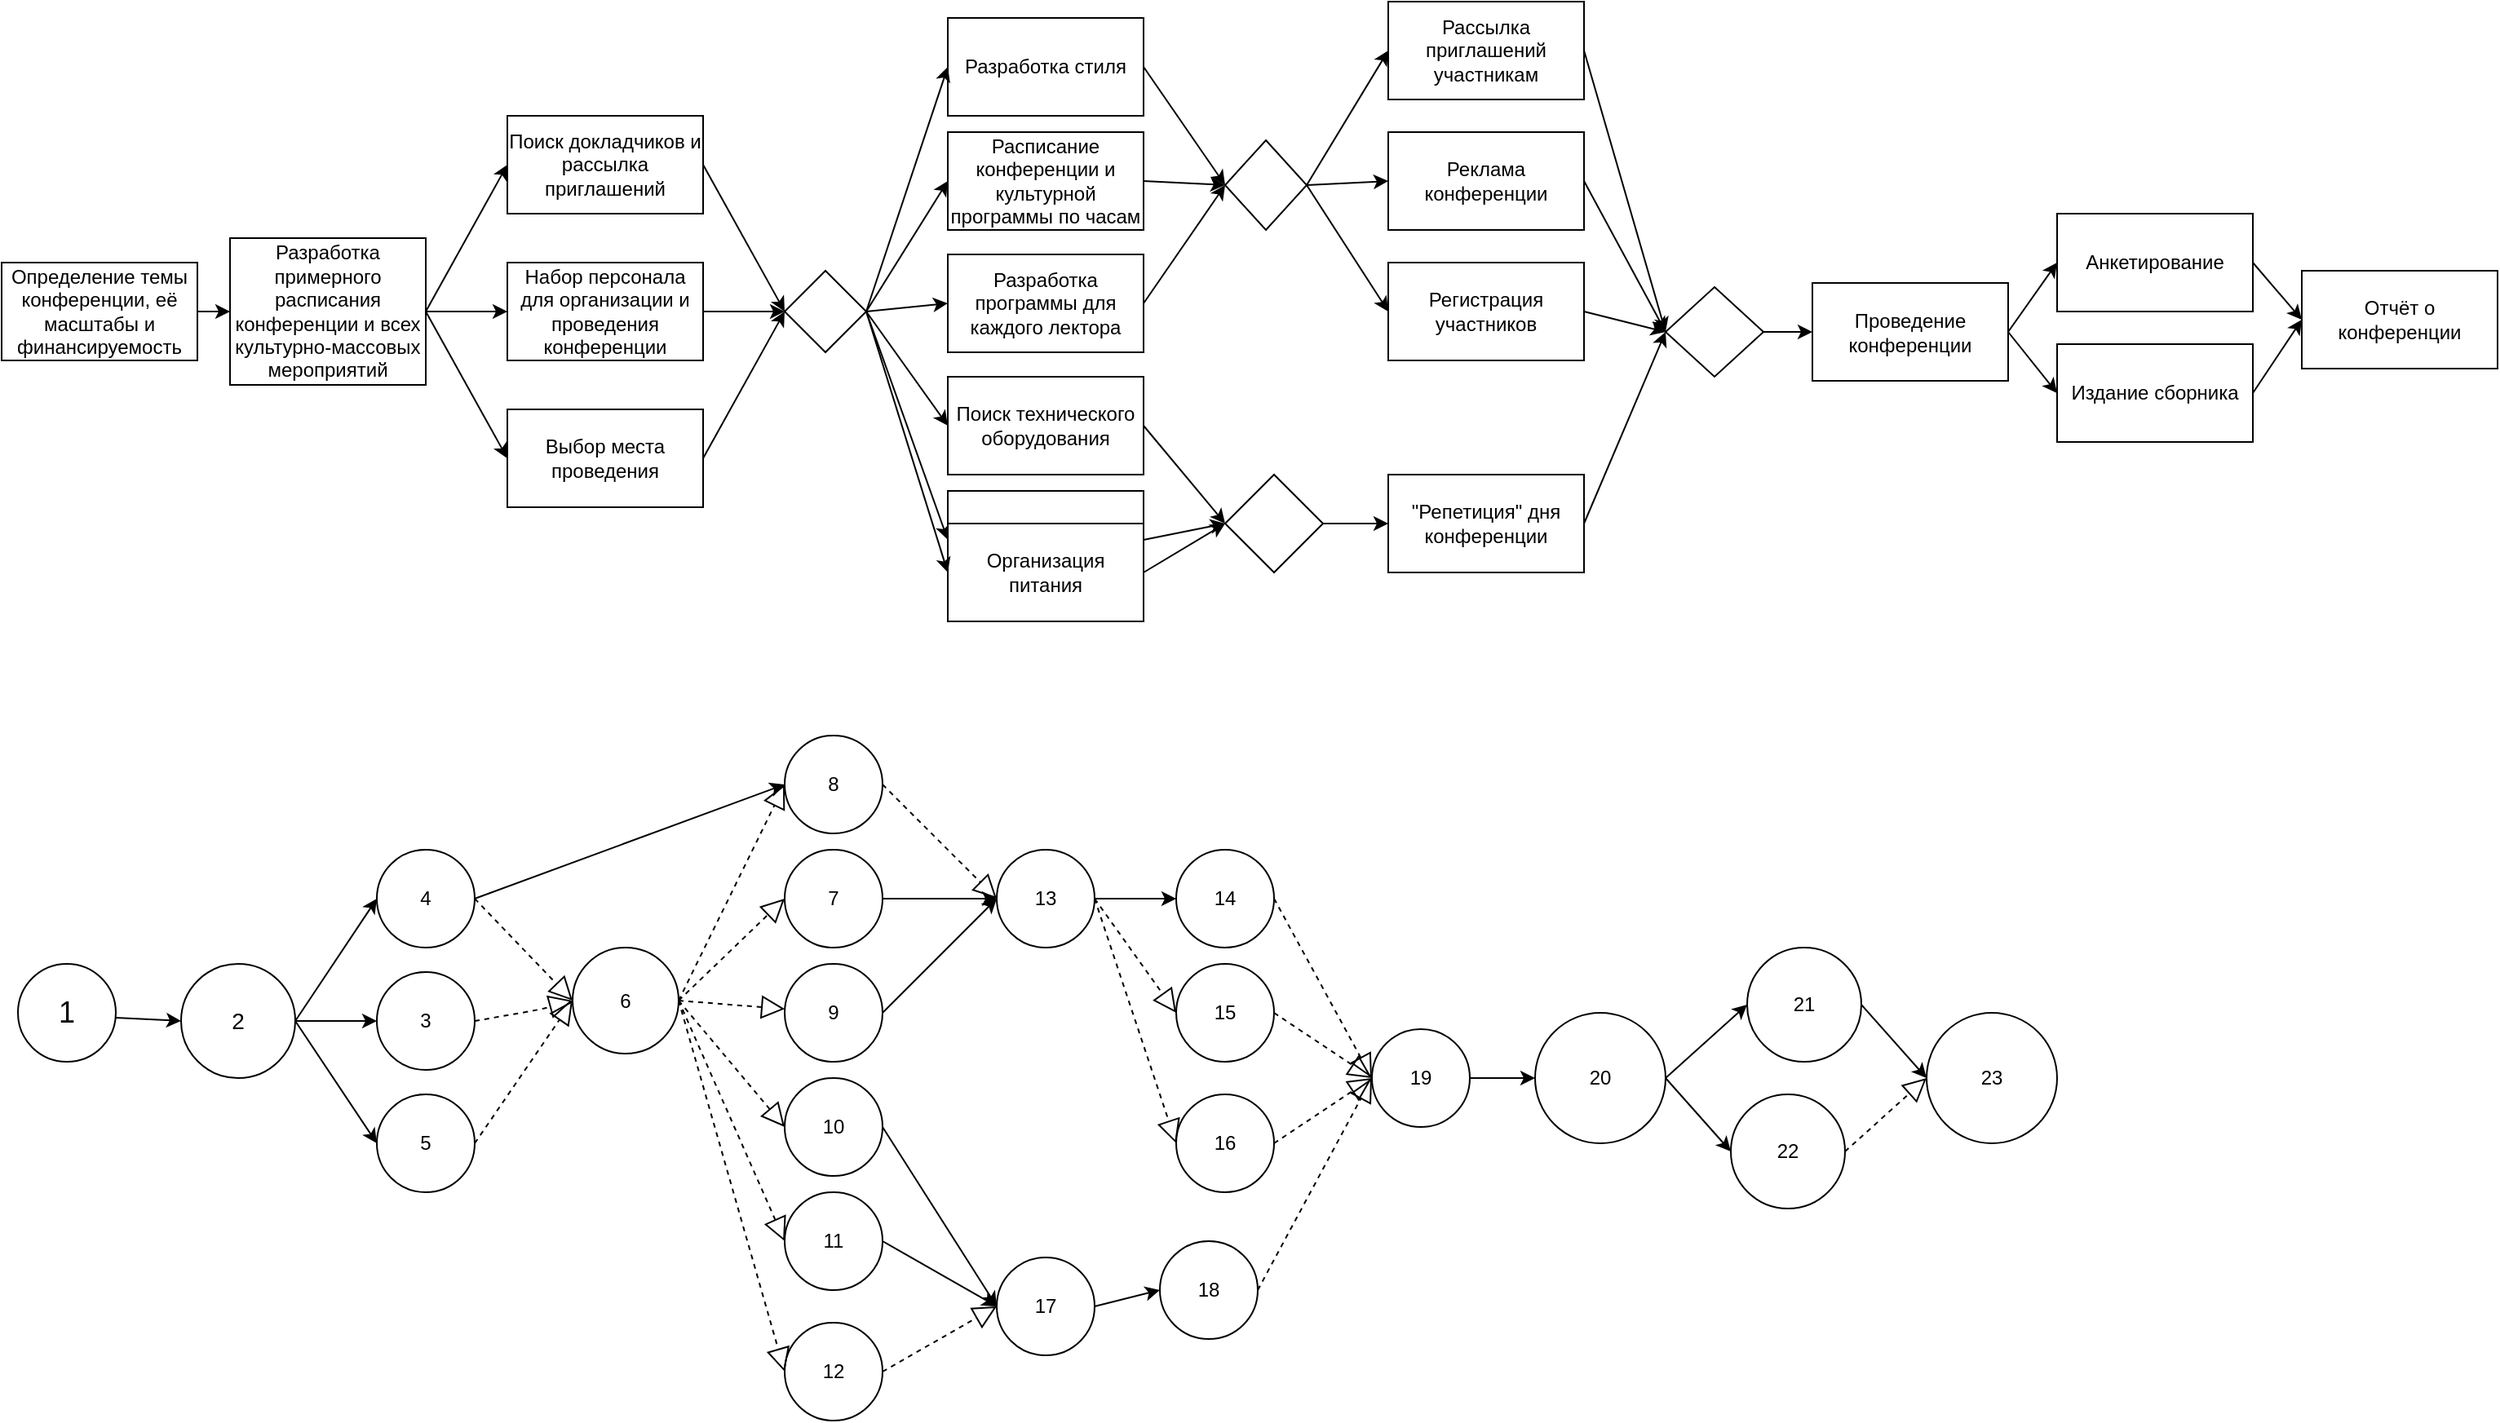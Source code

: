 <mxfile version="14.3.1" type="github">
  <diagram id="qcGny_V1-GlQXKKqEsdQ" name="Page-1">
    <mxGraphModel dx="983" dy="620" grid="1" gridSize="10" guides="1" tooltips="1" connect="1" arrows="1" fold="1" page="1" pageScale="1" pageWidth="1654" pageHeight="2336" math="0" shadow="0">
      <root>
        <mxCell id="0" />
        <mxCell id="1" parent="0" />
        <mxCell id="roDHcakqka8BdeUtI7As-10" value="Определение темы конференции, её масштабы и финансируемость" style="rounded=0;whiteSpace=wrap;html=1;" vertex="1" parent="1">
          <mxGeometry x="10" y="250" width="120" height="60" as="geometry" />
        </mxCell>
        <mxCell id="roDHcakqka8BdeUtI7As-11" value="Разработка примерного расписания конференции и всех культурно-массовых мероприятий" style="rounded=0;whiteSpace=wrap;html=1;" vertex="1" parent="1">
          <mxGeometry x="150" y="235" width="120" height="90" as="geometry" />
        </mxCell>
        <mxCell id="roDHcakqka8BdeUtI7As-12" value="" style="endArrow=classic;html=1;exitX=1;exitY=0.5;exitDx=0;exitDy=0;entryX=0;entryY=0.5;entryDx=0;entryDy=0;" edge="1" parent="1" source="roDHcakqka8BdeUtI7As-10" target="roDHcakqka8BdeUtI7As-11">
          <mxGeometry width="50" height="50" relative="1" as="geometry">
            <mxPoint x="350" y="160" as="sourcePoint" />
            <mxPoint x="400" y="110" as="targetPoint" />
          </mxGeometry>
        </mxCell>
        <mxCell id="roDHcakqka8BdeUtI7As-13" value="Поиск докладчиков и рассылка приглашений" style="rounded=0;whiteSpace=wrap;html=1;" vertex="1" parent="1">
          <mxGeometry x="320" y="160" width="120" height="60" as="geometry" />
        </mxCell>
        <mxCell id="roDHcakqka8BdeUtI7As-14" value="" style="endArrow=classic;html=1;exitX=1;exitY=0.5;exitDx=0;exitDy=0;entryX=0;entryY=0.5;entryDx=0;entryDy=0;" edge="1" parent="1" source="roDHcakqka8BdeUtI7As-11" target="roDHcakqka8BdeUtI7As-13">
          <mxGeometry width="50" height="50" relative="1" as="geometry">
            <mxPoint x="350" y="150" as="sourcePoint" />
            <mxPoint x="400" y="100" as="targetPoint" />
          </mxGeometry>
        </mxCell>
        <mxCell id="roDHcakqka8BdeUtI7As-15" value="Набор персонала для организации и проведения конференции" style="rounded=0;whiteSpace=wrap;html=1;" vertex="1" parent="1">
          <mxGeometry x="320" y="250" width="120" height="60" as="geometry" />
        </mxCell>
        <mxCell id="roDHcakqka8BdeUtI7As-17" value="Разработка стиля" style="rounded=0;whiteSpace=wrap;html=1;" vertex="1" parent="1">
          <mxGeometry x="590" y="100" width="120" height="60" as="geometry" />
        </mxCell>
        <mxCell id="roDHcakqka8BdeUtI7As-18" value="Расписание конференции и культурной программы по часам" style="rounded=0;whiteSpace=wrap;html=1;" vertex="1" parent="1">
          <mxGeometry x="590" y="170" width="120" height="60" as="geometry" />
        </mxCell>
        <mxCell id="roDHcakqka8BdeUtI7As-21" value="Разработка программы для каждого лектора" style="rounded=0;whiteSpace=wrap;html=1;" vertex="1" parent="1">
          <mxGeometry x="590" y="245" width="120" height="60" as="geometry" />
        </mxCell>
        <mxCell id="roDHcakqka8BdeUtI7As-23" value="Реклама конференции" style="rounded=0;whiteSpace=wrap;html=1;" vertex="1" parent="1">
          <mxGeometry x="860" y="170" width="120" height="60" as="geometry" />
        </mxCell>
        <mxCell id="roDHcakqka8BdeUtI7As-26" value="" style="endArrow=classic;html=1;exitX=1;exitY=0.5;exitDx=0;exitDy=0;entryX=0;entryY=0.5;entryDx=0;entryDy=0;" edge="1" parent="1" source="roDHcakqka8BdeUtI7As-18" target="roDHcakqka8BdeUtI7As-30">
          <mxGeometry width="50" height="50" relative="1" as="geometry">
            <mxPoint x="500" y="290" as="sourcePoint" />
            <mxPoint x="670" y="280" as="targetPoint" />
          </mxGeometry>
        </mxCell>
        <mxCell id="roDHcakqka8BdeUtI7As-28" value="Рассылка приглашений участникам" style="rounded=0;whiteSpace=wrap;html=1;" vertex="1" parent="1">
          <mxGeometry x="860" y="90" width="120" height="60" as="geometry" />
        </mxCell>
        <mxCell id="roDHcakqka8BdeUtI7As-29" value="Регистрация участников" style="rounded=0;whiteSpace=wrap;html=1;" vertex="1" parent="1">
          <mxGeometry x="860" y="250" width="120" height="60" as="geometry" />
        </mxCell>
        <mxCell id="roDHcakqka8BdeUtI7As-30" value="" style="rhombus;whiteSpace=wrap;html=1;" vertex="1" parent="1">
          <mxGeometry x="760" y="175" width="50" height="55" as="geometry" />
        </mxCell>
        <mxCell id="roDHcakqka8BdeUtI7As-32" value="" style="endArrow=classic;html=1;exitX=1;exitY=0.5;exitDx=0;exitDy=0;entryX=0;entryY=0.5;entryDx=0;entryDy=0;" edge="1" parent="1" source="roDHcakqka8BdeUtI7As-17" target="roDHcakqka8BdeUtI7As-30">
          <mxGeometry width="50" height="50" relative="1" as="geometry">
            <mxPoint x="770" y="270" as="sourcePoint" />
            <mxPoint x="820" y="220" as="targetPoint" />
          </mxGeometry>
        </mxCell>
        <mxCell id="roDHcakqka8BdeUtI7As-33" value="" style="endArrow=classic;html=1;exitX=1;exitY=0.5;exitDx=0;exitDy=0;entryX=0;entryY=0.5;entryDx=0;entryDy=0;" edge="1" parent="1" source="roDHcakqka8BdeUtI7As-21" target="roDHcakqka8BdeUtI7As-30">
          <mxGeometry width="50" height="50" relative="1" as="geometry">
            <mxPoint x="770" y="270" as="sourcePoint" />
            <mxPoint x="820" y="220" as="targetPoint" />
          </mxGeometry>
        </mxCell>
        <mxCell id="roDHcakqka8BdeUtI7As-34" value="" style="endArrow=classic;html=1;exitX=1;exitY=0.5;exitDx=0;exitDy=0;entryX=0;entryY=0.5;entryDx=0;entryDy=0;" edge="1" parent="1" source="roDHcakqka8BdeUtI7As-30" target="roDHcakqka8BdeUtI7As-28">
          <mxGeometry width="50" height="50" relative="1" as="geometry">
            <mxPoint x="770" y="270" as="sourcePoint" />
            <mxPoint x="820" y="220" as="targetPoint" />
          </mxGeometry>
        </mxCell>
        <mxCell id="roDHcakqka8BdeUtI7As-35" value="" style="endArrow=classic;html=1;exitX=1;exitY=0.5;exitDx=0;exitDy=0;entryX=0;entryY=0.5;entryDx=0;entryDy=0;" edge="1" parent="1" source="roDHcakqka8BdeUtI7As-30" target="roDHcakqka8BdeUtI7As-23">
          <mxGeometry width="50" height="50" relative="1" as="geometry">
            <mxPoint x="770" y="270" as="sourcePoint" />
            <mxPoint x="820" y="220" as="targetPoint" />
          </mxGeometry>
        </mxCell>
        <mxCell id="roDHcakqka8BdeUtI7As-36" value="" style="endArrow=classic;html=1;exitX=1;exitY=0.5;exitDx=0;exitDy=0;entryX=0;entryY=0.5;entryDx=0;entryDy=0;" edge="1" parent="1" source="roDHcakqka8BdeUtI7As-30" target="roDHcakqka8BdeUtI7As-29">
          <mxGeometry width="50" height="50" relative="1" as="geometry">
            <mxPoint x="770" y="270" as="sourcePoint" />
            <mxPoint x="820" y="220" as="targetPoint" />
          </mxGeometry>
        </mxCell>
        <mxCell id="roDHcakqka8BdeUtI7As-37" value="Выбор места проведения" style="rounded=0;whiteSpace=wrap;html=1;" vertex="1" parent="1">
          <mxGeometry x="320" y="340" width="120" height="60" as="geometry" />
        </mxCell>
        <mxCell id="roDHcakqka8BdeUtI7As-38" value="Поиск технического оборудования" style="rounded=0;whiteSpace=wrap;html=1;" vertex="1" parent="1">
          <mxGeometry x="590" y="320" width="120" height="60" as="geometry" />
        </mxCell>
        <mxCell id="roDHcakqka8BdeUtI7As-42" value="" style="endArrow=classic;html=1;exitX=1;exitY=0.5;exitDx=0;exitDy=0;entryX=0;entryY=0.5;entryDx=0;entryDy=0;" edge="1" parent="1" source="roDHcakqka8BdeUtI7As-11" target="roDHcakqka8BdeUtI7As-15">
          <mxGeometry width="50" height="50" relative="1" as="geometry">
            <mxPoint x="320" y="340" as="sourcePoint" />
            <mxPoint x="370" y="290" as="targetPoint" />
          </mxGeometry>
        </mxCell>
        <mxCell id="roDHcakqka8BdeUtI7As-43" value="" style="endArrow=classic;html=1;exitX=1;exitY=0.5;exitDx=0;exitDy=0;entryX=0;entryY=0.5;entryDx=0;entryDy=0;" edge="1" parent="1" source="roDHcakqka8BdeUtI7As-11" target="roDHcakqka8BdeUtI7As-37">
          <mxGeometry width="50" height="50" relative="1" as="geometry">
            <mxPoint x="320" y="340" as="sourcePoint" />
            <mxPoint x="370" y="290" as="targetPoint" />
          </mxGeometry>
        </mxCell>
        <mxCell id="roDHcakqka8BdeUtI7As-44" value="" style="rhombus;whiteSpace=wrap;html=1;" vertex="1" parent="1">
          <mxGeometry x="490" y="255" width="50" height="50" as="geometry" />
        </mxCell>
        <mxCell id="roDHcakqka8BdeUtI7As-45" value="" style="endArrow=classic;html=1;exitX=1;exitY=0.5;exitDx=0;exitDy=0;entryX=0;entryY=0.5;entryDx=0;entryDy=0;" edge="1" parent="1" source="roDHcakqka8BdeUtI7As-13" target="roDHcakqka8BdeUtI7As-44">
          <mxGeometry width="50" height="50" relative="1" as="geometry">
            <mxPoint x="540" y="340" as="sourcePoint" />
            <mxPoint x="590" y="290" as="targetPoint" />
          </mxGeometry>
        </mxCell>
        <mxCell id="roDHcakqka8BdeUtI7As-46" value="" style="endArrow=classic;html=1;exitX=1;exitY=0.5;exitDx=0;exitDy=0;entryX=0;entryY=0.5;entryDx=0;entryDy=0;" edge="1" parent="1" source="roDHcakqka8BdeUtI7As-15" target="roDHcakqka8BdeUtI7As-44">
          <mxGeometry width="50" height="50" relative="1" as="geometry">
            <mxPoint x="540" y="340" as="sourcePoint" />
            <mxPoint x="590" y="290" as="targetPoint" />
          </mxGeometry>
        </mxCell>
        <mxCell id="roDHcakqka8BdeUtI7As-47" value="" style="endArrow=classic;html=1;exitX=1;exitY=0.5;exitDx=0;exitDy=0;entryX=0;entryY=0.5;entryDx=0;entryDy=0;" edge="1" parent="1" source="roDHcakqka8BdeUtI7As-44" target="roDHcakqka8BdeUtI7As-17">
          <mxGeometry width="50" height="50" relative="1" as="geometry">
            <mxPoint x="580" y="240" as="sourcePoint" />
            <mxPoint x="630" y="190" as="targetPoint" />
          </mxGeometry>
        </mxCell>
        <mxCell id="roDHcakqka8BdeUtI7As-50" value="" style="endArrow=classic;html=1;exitX=1;exitY=0.5;exitDx=0;exitDy=0;entryX=0;entryY=0.5;entryDx=0;entryDy=0;" edge="1" parent="1" source="roDHcakqka8BdeUtI7As-44" target="roDHcakqka8BdeUtI7As-18">
          <mxGeometry width="50" height="50" relative="1" as="geometry">
            <mxPoint x="580" y="240" as="sourcePoint" />
            <mxPoint x="630" y="190" as="targetPoint" />
          </mxGeometry>
        </mxCell>
        <mxCell id="roDHcakqka8BdeUtI7As-51" value="" style="endArrow=classic;html=1;exitX=1;exitY=0.5;exitDx=0;exitDy=0;entryX=0;entryY=0.5;entryDx=0;entryDy=0;" edge="1" parent="1" source="roDHcakqka8BdeUtI7As-44" target="roDHcakqka8BdeUtI7As-21">
          <mxGeometry width="50" height="50" relative="1" as="geometry">
            <mxPoint x="580" y="240" as="sourcePoint" />
            <mxPoint x="630" y="190" as="targetPoint" />
          </mxGeometry>
        </mxCell>
        <mxCell id="roDHcakqka8BdeUtI7As-52" value="" style="endArrow=classic;html=1;entryX=0;entryY=0.5;entryDx=0;entryDy=0;" edge="1" parent="1" target="roDHcakqka8BdeUtI7As-44">
          <mxGeometry width="50" height="50" relative="1" as="geometry">
            <mxPoint x="440" y="370" as="sourcePoint" />
            <mxPoint x="630" y="290" as="targetPoint" />
          </mxGeometry>
        </mxCell>
        <mxCell id="roDHcakqka8BdeUtI7As-53" value="" style="endArrow=classic;html=1;exitX=1;exitY=0.5;exitDx=0;exitDy=0;entryX=0;entryY=0.5;entryDx=0;entryDy=0;" edge="1" parent="1" source="roDHcakqka8BdeUtI7As-44" target="roDHcakqka8BdeUtI7As-38">
          <mxGeometry width="50" height="50" relative="1" as="geometry">
            <mxPoint x="580" y="340" as="sourcePoint" />
            <mxPoint x="589" y="360" as="targetPoint" />
          </mxGeometry>
        </mxCell>
        <mxCell id="roDHcakqka8BdeUtI7As-54" value="Обустройство места" style="rounded=0;whiteSpace=wrap;html=1;" vertex="1" parent="1">
          <mxGeometry x="590" y="390" width="120" height="60" as="geometry" />
        </mxCell>
        <mxCell id="roDHcakqka8BdeUtI7As-55" value="" style="endArrow=classic;html=1;exitX=1;exitY=0.5;exitDx=0;exitDy=0;entryX=0;entryY=0.5;entryDx=0;entryDy=0;" edge="1" parent="1" source="roDHcakqka8BdeUtI7As-44" target="roDHcakqka8BdeUtI7As-54">
          <mxGeometry width="50" height="50" relative="1" as="geometry">
            <mxPoint x="580" y="340" as="sourcePoint" />
            <mxPoint x="630" y="290" as="targetPoint" />
          </mxGeometry>
        </mxCell>
        <mxCell id="roDHcakqka8BdeUtI7As-56" value="Организация питания" style="rounded=0;whiteSpace=wrap;html=1;" vertex="1" parent="1">
          <mxGeometry x="590" y="410" width="120" height="60" as="geometry" />
        </mxCell>
        <mxCell id="roDHcakqka8BdeUtI7As-57" value="" style="endArrow=classic;html=1;exitX=1;exitY=0.5;exitDx=0;exitDy=0;entryX=0;entryY=0.5;entryDx=0;entryDy=0;" edge="1" parent="1" source="roDHcakqka8BdeUtI7As-44" target="roDHcakqka8BdeUtI7As-56">
          <mxGeometry width="50" height="50" relative="1" as="geometry">
            <mxPoint x="650" y="360" as="sourcePoint" />
            <mxPoint x="700" y="310" as="targetPoint" />
          </mxGeometry>
        </mxCell>
        <mxCell id="roDHcakqka8BdeUtI7As-58" value="&quot;Репетиция&quot; дня конференции" style="rounded=0;whiteSpace=wrap;html=1;" vertex="1" parent="1">
          <mxGeometry x="860" y="380" width="120" height="60" as="geometry" />
        </mxCell>
        <mxCell id="roDHcakqka8BdeUtI7As-59" value="" style="rhombus;whiteSpace=wrap;html=1;" vertex="1" parent="1">
          <mxGeometry x="760" y="380" width="60" height="60" as="geometry" />
        </mxCell>
        <mxCell id="roDHcakqka8BdeUtI7As-60" value="" style="endArrow=classic;html=1;exitX=1;exitY=0.5;exitDx=0;exitDy=0;entryX=0;entryY=0.5;entryDx=0;entryDy=0;" edge="1" parent="1" source="roDHcakqka8BdeUtI7As-38" target="roDHcakqka8BdeUtI7As-59">
          <mxGeometry width="50" height="50" relative="1" as="geometry">
            <mxPoint x="650" y="360" as="sourcePoint" />
            <mxPoint x="700" y="310" as="targetPoint" />
          </mxGeometry>
        </mxCell>
        <mxCell id="roDHcakqka8BdeUtI7As-61" value="" style="endArrow=classic;html=1;exitX=1;exitY=0.5;exitDx=0;exitDy=0;entryX=0;entryY=0.5;entryDx=0;entryDy=0;" edge="1" parent="1" source="roDHcakqka8BdeUtI7As-54" target="roDHcakqka8BdeUtI7As-59">
          <mxGeometry width="50" height="50" relative="1" as="geometry">
            <mxPoint x="650" y="360" as="sourcePoint" />
            <mxPoint x="760" y="410" as="targetPoint" />
          </mxGeometry>
        </mxCell>
        <mxCell id="roDHcakqka8BdeUtI7As-62" value="" style="endArrow=classic;html=1;exitX=1;exitY=0.5;exitDx=0;exitDy=0;entryX=0;entryY=0.5;entryDx=0;entryDy=0;" edge="1" parent="1" source="roDHcakqka8BdeUtI7As-56" target="roDHcakqka8BdeUtI7As-59">
          <mxGeometry width="50" height="50" relative="1" as="geometry">
            <mxPoint x="650" y="360" as="sourcePoint" />
            <mxPoint x="700" y="310" as="targetPoint" />
          </mxGeometry>
        </mxCell>
        <mxCell id="roDHcakqka8BdeUtI7As-63" value="" style="endArrow=classic;html=1;exitX=1;exitY=0.5;exitDx=0;exitDy=0;entryX=0;entryY=0.5;entryDx=0;entryDy=0;" edge="1" parent="1" source="roDHcakqka8BdeUtI7As-59" target="roDHcakqka8BdeUtI7As-58">
          <mxGeometry width="50" height="50" relative="1" as="geometry">
            <mxPoint x="650" y="360" as="sourcePoint" />
            <mxPoint x="700" y="310" as="targetPoint" />
          </mxGeometry>
        </mxCell>
        <mxCell id="roDHcakqka8BdeUtI7As-64" value="" style="rhombus;whiteSpace=wrap;html=1;" vertex="1" parent="1">
          <mxGeometry x="1030" y="265" width="60" height="55" as="geometry" />
        </mxCell>
        <mxCell id="roDHcakqka8BdeUtI7As-65" value="" style="endArrow=classic;html=1;exitX=1;exitY=0.5;exitDx=0;exitDy=0;entryX=0;entryY=0.5;entryDx=0;entryDy=0;" edge="1" parent="1" source="roDHcakqka8BdeUtI7As-28" target="roDHcakqka8BdeUtI7As-64">
          <mxGeometry width="50" height="50" relative="1" as="geometry">
            <mxPoint x="980" y="350" as="sourcePoint" />
            <mxPoint x="1030" y="300" as="targetPoint" />
          </mxGeometry>
        </mxCell>
        <mxCell id="roDHcakqka8BdeUtI7As-66" value="" style="endArrow=classic;html=1;exitX=1;exitY=0.5;exitDx=0;exitDy=0;entryX=0;entryY=0.5;entryDx=0;entryDy=0;" edge="1" parent="1" source="roDHcakqka8BdeUtI7As-23" target="roDHcakqka8BdeUtI7As-64">
          <mxGeometry width="50" height="50" relative="1" as="geometry">
            <mxPoint x="980" y="350" as="sourcePoint" />
            <mxPoint x="1030" y="300" as="targetPoint" />
          </mxGeometry>
        </mxCell>
        <mxCell id="roDHcakqka8BdeUtI7As-67" value="" style="endArrow=classic;html=1;exitX=1;exitY=0.5;exitDx=0;exitDy=0;entryX=0;entryY=0.5;entryDx=0;entryDy=0;" edge="1" parent="1" source="roDHcakqka8BdeUtI7As-29" target="roDHcakqka8BdeUtI7As-64">
          <mxGeometry width="50" height="50" relative="1" as="geometry">
            <mxPoint x="980" y="350" as="sourcePoint" />
            <mxPoint x="1030" y="300" as="targetPoint" />
          </mxGeometry>
        </mxCell>
        <mxCell id="roDHcakqka8BdeUtI7As-68" value="" style="endArrow=classic;html=1;exitX=1;exitY=0.5;exitDx=0;exitDy=0;entryX=0;entryY=0.5;entryDx=0;entryDy=0;" edge="1" parent="1" source="roDHcakqka8BdeUtI7As-58" target="roDHcakqka8BdeUtI7As-64">
          <mxGeometry width="50" height="50" relative="1" as="geometry">
            <mxPoint x="980" y="350" as="sourcePoint" />
            <mxPoint x="1030" y="300" as="targetPoint" />
          </mxGeometry>
        </mxCell>
        <mxCell id="roDHcakqka8BdeUtI7As-69" value="Проведение конференции" style="rounded=0;whiteSpace=wrap;html=1;" vertex="1" parent="1">
          <mxGeometry x="1120" y="262.5" width="120" height="60" as="geometry" />
        </mxCell>
        <mxCell id="roDHcakqka8BdeUtI7As-70" value="" style="endArrow=classic;html=1;exitX=1;exitY=0.5;exitDx=0;exitDy=0;entryX=0;entryY=0.5;entryDx=0;entryDy=0;" edge="1" parent="1" source="roDHcakqka8BdeUtI7As-64" target="roDHcakqka8BdeUtI7As-69">
          <mxGeometry width="50" height="50" relative="1" as="geometry">
            <mxPoint x="1050" y="350" as="sourcePoint" />
            <mxPoint x="1100" y="300" as="targetPoint" />
          </mxGeometry>
        </mxCell>
        <mxCell id="roDHcakqka8BdeUtI7As-71" value="Анкетирование" style="rounded=0;whiteSpace=wrap;html=1;" vertex="1" parent="1">
          <mxGeometry x="1270" y="220" width="120" height="60" as="geometry" />
        </mxCell>
        <mxCell id="roDHcakqka8BdeUtI7As-72" value="Издание сборника" style="rounded=0;whiteSpace=wrap;html=1;" vertex="1" parent="1">
          <mxGeometry x="1270" y="300" width="120" height="60" as="geometry" />
        </mxCell>
        <mxCell id="roDHcakqka8BdeUtI7As-73" value="Отчёт о конференции" style="rounded=0;whiteSpace=wrap;html=1;" vertex="1" parent="1">
          <mxGeometry x="1420" y="255" width="120" height="60" as="geometry" />
        </mxCell>
        <mxCell id="roDHcakqka8BdeUtI7As-74" value="" style="endArrow=classic;html=1;exitX=1;exitY=0.5;exitDx=0;exitDy=0;entryX=0;entryY=0.5;entryDx=0;entryDy=0;" edge="1" parent="1" source="roDHcakqka8BdeUtI7As-69" target="roDHcakqka8BdeUtI7As-71">
          <mxGeometry width="50" height="50" relative="1" as="geometry">
            <mxPoint x="1140" y="250" as="sourcePoint" />
            <mxPoint x="1190" y="200" as="targetPoint" />
          </mxGeometry>
        </mxCell>
        <mxCell id="roDHcakqka8BdeUtI7As-75" value="" style="endArrow=classic;html=1;exitX=1;exitY=0.5;exitDx=0;exitDy=0;entryX=0;entryY=0.5;entryDx=0;entryDy=0;" edge="1" parent="1" source="roDHcakqka8BdeUtI7As-69" target="roDHcakqka8BdeUtI7As-72">
          <mxGeometry width="50" height="50" relative="1" as="geometry">
            <mxPoint x="1140" y="250" as="sourcePoint" />
            <mxPoint x="1190" y="200" as="targetPoint" />
          </mxGeometry>
        </mxCell>
        <mxCell id="roDHcakqka8BdeUtI7As-76" value="" style="endArrow=classic;html=1;exitX=1;exitY=0.5;exitDx=0;exitDy=0;entryX=0;entryY=0.5;entryDx=0;entryDy=0;" edge="1" parent="1" source="roDHcakqka8BdeUtI7As-71" target="roDHcakqka8BdeUtI7As-73">
          <mxGeometry width="50" height="50" relative="1" as="geometry">
            <mxPoint x="1140" y="250" as="sourcePoint" />
            <mxPoint x="1190" y="200" as="targetPoint" />
          </mxGeometry>
        </mxCell>
        <mxCell id="roDHcakqka8BdeUtI7As-77" value="" style="endArrow=classic;html=1;exitX=1;exitY=0.5;exitDx=0;exitDy=0;entryX=0;entryY=0.5;entryDx=0;entryDy=0;" edge="1" parent="1" source="roDHcakqka8BdeUtI7As-72" target="roDHcakqka8BdeUtI7As-73">
          <mxGeometry width="50" height="50" relative="1" as="geometry">
            <mxPoint x="1140" y="250" as="sourcePoint" />
            <mxPoint x="1190" y="200" as="targetPoint" />
          </mxGeometry>
        </mxCell>
        <mxCell id="roDHcakqka8BdeUtI7As-78" value="&lt;font style=&quot;font-size: 18px&quot;&gt;1&lt;/font&gt;" style="ellipse;whiteSpace=wrap;html=1;aspect=fixed;" vertex="1" parent="1">
          <mxGeometry x="20" y="680" width="60" height="60" as="geometry" />
        </mxCell>
        <mxCell id="roDHcakqka8BdeUtI7As-79" value="&lt;font style=&quot;font-size: 14px&quot;&gt;2&lt;/font&gt;" style="ellipse;whiteSpace=wrap;html=1;aspect=fixed;" vertex="1" parent="1">
          <mxGeometry x="120" y="680" width="70" height="70" as="geometry" />
        </mxCell>
        <mxCell id="roDHcakqka8BdeUtI7As-80" value="" style="endArrow=classic;html=1;exitX=1;exitY=0.5;exitDx=0;exitDy=0;entryX=0;entryY=0.5;entryDx=0;entryDy=0;" edge="1" parent="1" target="roDHcakqka8BdeUtI7As-79">
          <mxGeometry width="50" height="50" relative="1" as="geometry">
            <mxPoint x="80" y="713" as="sourcePoint" />
            <mxPoint x="110" y="718" as="targetPoint" />
          </mxGeometry>
        </mxCell>
        <mxCell id="roDHcakqka8BdeUtI7As-85" value="3" style="ellipse;whiteSpace=wrap;html=1;aspect=fixed;" vertex="1" parent="1">
          <mxGeometry x="240" y="685" width="60" height="60" as="geometry" />
        </mxCell>
        <mxCell id="roDHcakqka8BdeUtI7As-87" value="4" style="ellipse;whiteSpace=wrap;html=1;aspect=fixed;" vertex="1" parent="1">
          <mxGeometry x="240" y="610" width="60" height="60" as="geometry" />
        </mxCell>
        <mxCell id="roDHcakqka8BdeUtI7As-88" value="5" style="ellipse;whiteSpace=wrap;html=1;aspect=fixed;" vertex="1" parent="1">
          <mxGeometry x="240" y="760" width="60" height="60" as="geometry" />
        </mxCell>
        <mxCell id="roDHcakqka8BdeUtI7As-92" value="6" style="ellipse;whiteSpace=wrap;html=1;aspect=fixed;" vertex="1" parent="1">
          <mxGeometry x="360" y="670" width="65" height="65" as="geometry" />
        </mxCell>
        <mxCell id="roDHcakqka8BdeUtI7As-93" value="" style="endArrow=block;dashed=1;endFill=0;endSize=12;html=1;exitX=1;exitY=0.5;exitDx=0;exitDy=0;entryX=0;entryY=0.5;entryDx=0;entryDy=0;" edge="1" parent="1" source="roDHcakqka8BdeUtI7As-87" target="roDHcakqka8BdeUtI7As-92">
          <mxGeometry width="160" relative="1" as="geometry">
            <mxPoint x="350" y="550" as="sourcePoint" />
            <mxPoint x="510" y="550" as="targetPoint" />
          </mxGeometry>
        </mxCell>
        <mxCell id="roDHcakqka8BdeUtI7As-94" value="" style="endArrow=block;dashed=1;endFill=0;endSize=12;html=1;exitX=1;exitY=0.5;exitDx=0;exitDy=0;entryX=0;entryY=0.5;entryDx=0;entryDy=0;" edge="1" parent="1" source="roDHcakqka8BdeUtI7As-85" target="roDHcakqka8BdeUtI7As-92">
          <mxGeometry width="160" relative="1" as="geometry">
            <mxPoint x="350" y="550" as="sourcePoint" />
            <mxPoint x="510" y="550" as="targetPoint" />
            <Array as="points">
              <mxPoint x="340" y="708" />
            </Array>
          </mxGeometry>
        </mxCell>
        <mxCell id="roDHcakqka8BdeUtI7As-95" value="" style="endArrow=block;dashed=1;endFill=0;endSize=12;html=1;exitX=1;exitY=0.5;exitDx=0;exitDy=0;entryX=0;entryY=0.5;entryDx=0;entryDy=0;" edge="1" parent="1" source="roDHcakqka8BdeUtI7As-88" target="roDHcakqka8BdeUtI7As-92">
          <mxGeometry width="160" relative="1" as="geometry">
            <mxPoint x="350" y="550" as="sourcePoint" />
            <mxPoint x="510" y="550" as="targetPoint" />
          </mxGeometry>
        </mxCell>
        <mxCell id="roDHcakqka8BdeUtI7As-96" value="7" style="ellipse;whiteSpace=wrap;html=1;aspect=fixed;" vertex="1" parent="1">
          <mxGeometry x="490" y="610" width="60" height="60" as="geometry" />
        </mxCell>
        <mxCell id="roDHcakqka8BdeUtI7As-97" value="8" style="ellipse;whiteSpace=wrap;html=1;aspect=fixed;" vertex="1" parent="1">
          <mxGeometry x="490" y="540" width="60" height="60" as="geometry" />
        </mxCell>
        <mxCell id="roDHcakqka8BdeUtI7As-98" value="" style="endArrow=classic;html=1;exitX=1;exitY=0.5;exitDx=0;exitDy=0;entryX=0;entryY=0.5;entryDx=0;entryDy=0;" edge="1" parent="1" source="roDHcakqka8BdeUtI7As-87" target="roDHcakqka8BdeUtI7As-97">
          <mxGeometry width="50" height="50" relative="1" as="geometry">
            <mxPoint x="400" y="690" as="sourcePoint" />
            <mxPoint x="450" y="640" as="targetPoint" />
          </mxGeometry>
        </mxCell>
        <mxCell id="roDHcakqka8BdeUtI7As-99" value="" style="endArrow=block;dashed=1;endFill=0;endSize=12;html=1;exitX=1;exitY=0.5;exitDx=0;exitDy=0;entryX=0;entryY=0.5;entryDx=0;entryDy=0;" edge="1" parent="1" source="roDHcakqka8BdeUtI7As-92" target="roDHcakqka8BdeUtI7As-97">
          <mxGeometry width="160" relative="1" as="geometry">
            <mxPoint x="350" y="670" as="sourcePoint" />
            <mxPoint x="510" y="670" as="targetPoint" />
          </mxGeometry>
        </mxCell>
        <mxCell id="roDHcakqka8BdeUtI7As-100" value="" style="endArrow=block;dashed=1;endFill=0;endSize=12;html=1;exitX=1;exitY=0.5;exitDx=0;exitDy=0;entryX=0;entryY=0.5;entryDx=0;entryDy=0;" edge="1" parent="1" source="roDHcakqka8BdeUtI7As-92" target="roDHcakqka8BdeUtI7As-96">
          <mxGeometry width="160" relative="1" as="geometry">
            <mxPoint x="350" y="670" as="sourcePoint" />
            <mxPoint x="510" y="670" as="targetPoint" />
          </mxGeometry>
        </mxCell>
        <mxCell id="roDHcakqka8BdeUtI7As-101" value="" style="endArrow=block;dashed=1;endFill=0;endSize=12;html=1;exitX=1;exitY=0.5;exitDx=0;exitDy=0;" edge="1" parent="1" source="roDHcakqka8BdeUtI7As-92" target="roDHcakqka8BdeUtI7As-102">
          <mxGeometry width="160" relative="1" as="geometry">
            <mxPoint x="350" y="670" as="sourcePoint" />
            <mxPoint x="500" y="770" as="targetPoint" />
          </mxGeometry>
        </mxCell>
        <mxCell id="roDHcakqka8BdeUtI7As-102" value="9" style="ellipse;whiteSpace=wrap;html=1;aspect=fixed;" vertex="1" parent="1">
          <mxGeometry x="490" y="680" width="60" height="60" as="geometry" />
        </mxCell>
        <mxCell id="roDHcakqka8BdeUtI7As-103" value="10" style="ellipse;whiteSpace=wrap;html=1;aspect=fixed;" vertex="1" parent="1">
          <mxGeometry x="490" y="750" width="60" height="60" as="geometry" />
        </mxCell>
        <mxCell id="roDHcakqka8BdeUtI7As-104" value="" style="endArrow=block;dashed=1;endFill=0;endSize=12;html=1;exitX=1;exitY=0.5;exitDx=0;exitDy=0;entryX=0;entryY=0.5;entryDx=0;entryDy=0;" edge="1" parent="1" source="roDHcakqka8BdeUtI7As-92" target="roDHcakqka8BdeUtI7As-103">
          <mxGeometry width="160" relative="1" as="geometry">
            <mxPoint x="350" y="670" as="sourcePoint" />
            <mxPoint x="510" y="670" as="targetPoint" />
          </mxGeometry>
        </mxCell>
        <mxCell id="roDHcakqka8BdeUtI7As-105" value="11" style="ellipse;whiteSpace=wrap;html=1;aspect=fixed;" vertex="1" parent="1">
          <mxGeometry x="490" y="820" width="60" height="60" as="geometry" />
        </mxCell>
        <mxCell id="roDHcakqka8BdeUtI7As-107" value="" style="endArrow=block;dashed=1;endFill=0;endSize=12;html=1;exitX=1;exitY=0.5;exitDx=0;exitDy=0;entryX=0;entryY=0.5;entryDx=0;entryDy=0;" edge="1" parent="1" source="roDHcakqka8BdeUtI7As-92" target="roDHcakqka8BdeUtI7As-105">
          <mxGeometry width="160" relative="1" as="geometry">
            <mxPoint x="350" y="790" as="sourcePoint" />
            <mxPoint x="510" y="790" as="targetPoint" />
          </mxGeometry>
        </mxCell>
        <mxCell id="roDHcakqka8BdeUtI7As-109" value="12" style="ellipse;whiteSpace=wrap;html=1;aspect=fixed;" vertex="1" parent="1">
          <mxGeometry x="490" y="900" width="60" height="60" as="geometry" />
        </mxCell>
        <mxCell id="roDHcakqka8BdeUtI7As-110" value="" style="endArrow=block;dashed=1;endFill=0;endSize=12;html=1;exitX=1;exitY=0.5;exitDx=0;exitDy=0;entryX=0;entryY=0.5;entryDx=0;entryDy=0;" edge="1" parent="1" source="roDHcakqka8BdeUtI7As-92" target="roDHcakqka8BdeUtI7As-109">
          <mxGeometry width="160" relative="1" as="geometry">
            <mxPoint x="350" y="790" as="sourcePoint" />
            <mxPoint x="510" y="790" as="targetPoint" />
          </mxGeometry>
        </mxCell>
        <mxCell id="roDHcakqka8BdeUtI7As-111" value="13" style="ellipse;whiteSpace=wrap;html=1;aspect=fixed;" vertex="1" parent="1">
          <mxGeometry x="620" y="610" width="60" height="60" as="geometry" />
        </mxCell>
        <mxCell id="roDHcakqka8BdeUtI7As-113" value="" style="endArrow=classic;html=1;exitX=1;exitY=0.5;exitDx=0;exitDy=0;entryX=0;entryY=0.5;entryDx=0;entryDy=0;" edge="1" parent="1" source="roDHcakqka8BdeUtI7As-96" target="roDHcakqka8BdeUtI7As-111">
          <mxGeometry width="50" height="50" relative="1" as="geometry">
            <mxPoint x="620" y="690" as="sourcePoint" />
            <mxPoint x="670" y="640" as="targetPoint" />
          </mxGeometry>
        </mxCell>
        <mxCell id="roDHcakqka8BdeUtI7As-115" value="" style="endArrow=block;dashed=1;endFill=0;endSize=12;html=1;exitX=1;exitY=0.5;exitDx=0;exitDy=0;entryX=0;entryY=0.5;entryDx=0;entryDy=0;" edge="1" parent="1" source="roDHcakqka8BdeUtI7As-97" target="roDHcakqka8BdeUtI7As-111">
          <mxGeometry width="160" relative="1" as="geometry">
            <mxPoint x="570" y="670" as="sourcePoint" />
            <mxPoint x="730" y="670" as="targetPoint" />
          </mxGeometry>
        </mxCell>
        <mxCell id="roDHcakqka8BdeUtI7As-117" value="14" style="ellipse;whiteSpace=wrap;html=1;aspect=fixed;" vertex="1" parent="1">
          <mxGeometry x="730" y="610" width="60" height="60" as="geometry" />
        </mxCell>
        <mxCell id="roDHcakqka8BdeUtI7As-118" value="" style="endArrow=classic;html=1;exitX=1;exitY=0.5;exitDx=0;exitDy=0;entryX=0;entryY=0.5;entryDx=0;entryDy=0;" edge="1" parent="1" source="roDHcakqka8BdeUtI7As-111" target="roDHcakqka8BdeUtI7As-117">
          <mxGeometry width="50" height="50" relative="1" as="geometry">
            <mxPoint x="620" y="580" as="sourcePoint" />
            <mxPoint x="670" y="530" as="targetPoint" />
          </mxGeometry>
        </mxCell>
        <mxCell id="roDHcakqka8BdeUtI7As-119" value="15" style="ellipse;whiteSpace=wrap;html=1;aspect=fixed;" vertex="1" parent="1">
          <mxGeometry x="730" y="680" width="60" height="60" as="geometry" />
        </mxCell>
        <mxCell id="roDHcakqka8BdeUtI7As-120" value="" style="endArrow=classic;html=1;exitX=1;exitY=0.5;exitDx=0;exitDy=0;entryX=0;entryY=0.5;entryDx=0;entryDy=0;" edge="1" parent="1" source="roDHcakqka8BdeUtI7As-79" target="roDHcakqka8BdeUtI7As-87">
          <mxGeometry width="50" height="50" relative="1" as="geometry">
            <mxPoint x="380" y="690" as="sourcePoint" />
            <mxPoint x="430" y="640" as="targetPoint" />
          </mxGeometry>
        </mxCell>
        <mxCell id="roDHcakqka8BdeUtI7As-121" value="" style="endArrow=classic;html=1;exitX=1;exitY=0.5;exitDx=0;exitDy=0;entryX=0;entryY=0.5;entryDx=0;entryDy=0;" edge="1" parent="1" source="roDHcakqka8BdeUtI7As-79" target="roDHcakqka8BdeUtI7As-85">
          <mxGeometry width="50" height="50" relative="1" as="geometry">
            <mxPoint x="380" y="690" as="sourcePoint" />
            <mxPoint x="430" y="640" as="targetPoint" />
          </mxGeometry>
        </mxCell>
        <mxCell id="roDHcakqka8BdeUtI7As-122" value="" style="endArrow=classic;html=1;exitX=1;exitY=0.5;exitDx=0;exitDy=0;entryX=0;entryY=0.5;entryDx=0;entryDy=0;" edge="1" parent="1" source="roDHcakqka8BdeUtI7As-79" target="roDHcakqka8BdeUtI7As-88">
          <mxGeometry width="50" height="50" relative="1" as="geometry">
            <mxPoint x="380" y="690" as="sourcePoint" />
            <mxPoint x="430" y="640" as="targetPoint" />
          </mxGeometry>
        </mxCell>
        <mxCell id="roDHcakqka8BdeUtI7As-124" value="" style="endArrow=classic;html=1;exitX=1;exitY=0.5;exitDx=0;exitDy=0;entryX=0;entryY=0.5;entryDx=0;entryDy=0;" edge="1" parent="1" source="roDHcakqka8BdeUtI7As-102" target="roDHcakqka8BdeUtI7As-111">
          <mxGeometry width="50" height="50" relative="1" as="geometry">
            <mxPoint x="380" y="810" as="sourcePoint" />
            <mxPoint x="430" y="760" as="targetPoint" />
          </mxGeometry>
        </mxCell>
        <mxCell id="roDHcakqka8BdeUtI7As-125" value="" style="endArrow=block;dashed=1;endFill=0;endSize=12;html=1;exitX=1;exitY=0.5;exitDx=0;exitDy=0;entryX=0;entryY=0.5;entryDx=0;entryDy=0;" edge="1" parent="1" source="roDHcakqka8BdeUtI7As-111" target="roDHcakqka8BdeUtI7As-119">
          <mxGeometry width="160" relative="1" as="geometry">
            <mxPoint x="320" y="790" as="sourcePoint" />
            <mxPoint x="480" y="790" as="targetPoint" />
          </mxGeometry>
        </mxCell>
        <mxCell id="roDHcakqka8BdeUtI7As-126" value="16" style="ellipse;whiteSpace=wrap;html=1;aspect=fixed;" vertex="1" parent="1">
          <mxGeometry x="730" y="760" width="60" height="60" as="geometry" />
        </mxCell>
        <mxCell id="roDHcakqka8BdeUtI7As-127" value="" style="endArrow=block;dashed=1;endFill=0;endSize=12;html=1;exitX=1;exitY=0.5;exitDx=0;exitDy=0;entryX=0;entryY=0.5;entryDx=0;entryDy=0;" edge="1" parent="1" source="roDHcakqka8BdeUtI7As-111" target="roDHcakqka8BdeUtI7As-126">
          <mxGeometry width="160" relative="1" as="geometry">
            <mxPoint x="320" y="790" as="sourcePoint" />
            <mxPoint x="480" y="790" as="targetPoint" />
          </mxGeometry>
        </mxCell>
        <mxCell id="roDHcakqka8BdeUtI7As-128" value="17" style="ellipse;whiteSpace=wrap;html=1;aspect=fixed;" vertex="1" parent="1">
          <mxGeometry x="620" y="860" width="60" height="60" as="geometry" />
        </mxCell>
        <mxCell id="roDHcakqka8BdeUtI7As-130" value="" style="endArrow=classic;html=1;exitX=1;exitY=0.5;exitDx=0;exitDy=0;entryX=0;entryY=0.5;entryDx=0;entryDy=0;" edge="1" parent="1" source="roDHcakqka8BdeUtI7As-103" target="roDHcakqka8BdeUtI7As-128">
          <mxGeometry width="50" height="50" relative="1" as="geometry">
            <mxPoint x="570" y="930" as="sourcePoint" />
            <mxPoint x="620" y="880" as="targetPoint" />
          </mxGeometry>
        </mxCell>
        <mxCell id="roDHcakqka8BdeUtI7As-133" value="" style="endArrow=block;dashed=1;endFill=0;endSize=12;html=1;exitX=1;exitY=0.5;exitDx=0;exitDy=0;entryX=0;entryY=0.5;entryDx=0;entryDy=0;" edge="1" parent="1" source="roDHcakqka8BdeUtI7As-109" target="roDHcakqka8BdeUtI7As-128">
          <mxGeometry width="160" relative="1" as="geometry">
            <mxPoint x="520" y="900" as="sourcePoint" />
            <mxPoint x="680" y="900" as="targetPoint" />
          </mxGeometry>
        </mxCell>
        <mxCell id="roDHcakqka8BdeUtI7As-134" value="" style="endArrow=classic;html=1;exitX=1;exitY=0.5;exitDx=0;exitDy=0;entryX=0;entryY=0.5;entryDx=0;entryDy=0;" edge="1" parent="1" source="roDHcakqka8BdeUtI7As-105" target="roDHcakqka8BdeUtI7As-128">
          <mxGeometry width="50" height="50" relative="1" as="geometry">
            <mxPoint x="570" y="930" as="sourcePoint" />
            <mxPoint x="620" y="880" as="targetPoint" />
          </mxGeometry>
        </mxCell>
        <mxCell id="roDHcakqka8BdeUtI7As-135" value="18" style="ellipse;whiteSpace=wrap;html=1;aspect=fixed;" vertex="1" parent="1">
          <mxGeometry x="720" y="850" width="60" height="60" as="geometry" />
        </mxCell>
        <mxCell id="roDHcakqka8BdeUtI7As-136" value="" style="endArrow=classic;html=1;exitX=1;exitY=0.5;exitDx=0;exitDy=0;entryX=0;entryY=0.5;entryDx=0;entryDy=0;" edge="1" parent="1" source="roDHcakqka8BdeUtI7As-128" target="roDHcakqka8BdeUtI7As-135">
          <mxGeometry width="50" height="50" relative="1" as="geometry">
            <mxPoint x="710" y="930" as="sourcePoint" />
            <mxPoint x="760" y="880" as="targetPoint" />
          </mxGeometry>
        </mxCell>
        <mxCell id="roDHcakqka8BdeUtI7As-137" value="19" style="ellipse;whiteSpace=wrap;html=1;aspect=fixed;" vertex="1" parent="1">
          <mxGeometry x="850" y="720" width="60" height="60" as="geometry" />
        </mxCell>
        <mxCell id="roDHcakqka8BdeUtI7As-138" value="" style="endArrow=block;dashed=1;endFill=0;endSize=12;html=1;exitX=1;exitY=0.5;exitDx=0;exitDy=0;entryX=0;entryY=0.5;entryDx=0;entryDy=0;" edge="1" parent="1" source="roDHcakqka8BdeUtI7As-117" target="roDHcakqka8BdeUtI7As-137">
          <mxGeometry width="160" relative="1" as="geometry">
            <mxPoint x="810" y="670" as="sourcePoint" />
            <mxPoint x="970" y="670" as="targetPoint" />
          </mxGeometry>
        </mxCell>
        <mxCell id="roDHcakqka8BdeUtI7As-139" value="" style="endArrow=block;dashed=1;endFill=0;endSize=12;html=1;exitX=1;exitY=0.5;exitDx=0;exitDy=0;entryX=0;entryY=0.5;entryDx=0;entryDy=0;" edge="1" parent="1" source="roDHcakqka8BdeUtI7As-119" target="roDHcakqka8BdeUtI7As-137">
          <mxGeometry width="160" relative="1" as="geometry">
            <mxPoint x="810" y="670" as="sourcePoint" />
            <mxPoint x="860" y="740" as="targetPoint" />
          </mxGeometry>
        </mxCell>
        <mxCell id="roDHcakqka8BdeUtI7As-140" value="" style="endArrow=block;dashed=1;endFill=0;endSize=12;html=1;exitX=1;exitY=0.5;exitDx=0;exitDy=0;entryX=0;entryY=0.5;entryDx=0;entryDy=0;" edge="1" parent="1" source="roDHcakqka8BdeUtI7As-126" target="roDHcakqka8BdeUtI7As-137">
          <mxGeometry width="160" relative="1" as="geometry">
            <mxPoint x="810" y="670" as="sourcePoint" />
            <mxPoint x="860" y="730" as="targetPoint" />
          </mxGeometry>
        </mxCell>
        <mxCell id="roDHcakqka8BdeUtI7As-141" value="" style="endArrow=block;dashed=1;endFill=0;endSize=12;html=1;exitX=1;exitY=0.5;exitDx=0;exitDy=0;entryX=0;entryY=0.5;entryDx=0;entryDy=0;" edge="1" parent="1" source="roDHcakqka8BdeUtI7As-135" target="roDHcakqka8BdeUtI7As-137">
          <mxGeometry width="160" relative="1" as="geometry">
            <mxPoint x="810" y="670" as="sourcePoint" />
            <mxPoint x="970" y="670" as="targetPoint" />
          </mxGeometry>
        </mxCell>
        <mxCell id="roDHcakqka8BdeUtI7As-142" value="20" style="ellipse;whiteSpace=wrap;html=1;aspect=fixed;" vertex="1" parent="1">
          <mxGeometry x="950" y="710" width="80" height="80" as="geometry" />
        </mxCell>
        <mxCell id="roDHcakqka8BdeUtI7As-143" value="" style="endArrow=classic;html=1;exitX=1;exitY=0.5;exitDx=0;exitDy=0;entryX=0;entryY=0.5;entryDx=0;entryDy=0;" edge="1" parent="1" source="roDHcakqka8BdeUtI7As-137" target="roDHcakqka8BdeUtI7As-142">
          <mxGeometry width="50" height="50" relative="1" as="geometry">
            <mxPoint x="960" y="690" as="sourcePoint" />
            <mxPoint x="1010" y="640" as="targetPoint" />
          </mxGeometry>
        </mxCell>
        <mxCell id="roDHcakqka8BdeUtI7As-144" value="21" style="ellipse;whiteSpace=wrap;html=1;aspect=fixed;" vertex="1" parent="1">
          <mxGeometry x="1080" y="670" width="70" height="70" as="geometry" />
        </mxCell>
        <mxCell id="roDHcakqka8BdeUtI7As-145" value="22" style="ellipse;whiteSpace=wrap;html=1;aspect=fixed;" vertex="1" parent="1">
          <mxGeometry x="1070" y="760" width="70" height="70" as="geometry" />
        </mxCell>
        <mxCell id="roDHcakqka8BdeUtI7As-146" value="" style="endArrow=classic;html=1;exitX=1;exitY=0.5;exitDx=0;exitDy=0;entryX=0;entryY=0.5;entryDx=0;entryDy=0;" edge="1" parent="1" source="roDHcakqka8BdeUtI7As-142" target="roDHcakqka8BdeUtI7As-144">
          <mxGeometry width="50" height="50" relative="1" as="geometry">
            <mxPoint x="1110" y="690" as="sourcePoint" />
            <mxPoint x="1160" y="640" as="targetPoint" />
          </mxGeometry>
        </mxCell>
        <mxCell id="roDHcakqka8BdeUtI7As-147" value="" style="endArrow=classic;html=1;exitX=1;exitY=0.5;exitDx=0;exitDy=0;entryX=0;entryY=0.5;entryDx=0;entryDy=0;" edge="1" parent="1" source="roDHcakqka8BdeUtI7As-142" target="roDHcakqka8BdeUtI7As-145">
          <mxGeometry width="50" height="50" relative="1" as="geometry">
            <mxPoint x="1110" y="690" as="sourcePoint" />
            <mxPoint x="1160" y="640" as="targetPoint" />
          </mxGeometry>
        </mxCell>
        <mxCell id="roDHcakqka8BdeUtI7As-149" value="23" style="ellipse;whiteSpace=wrap;html=1;aspect=fixed;" vertex="1" parent="1">
          <mxGeometry x="1190" y="710" width="80" height="80" as="geometry" />
        </mxCell>
        <mxCell id="roDHcakqka8BdeUtI7As-150" value="" style="endArrow=classic;html=1;exitX=1;exitY=0.5;exitDx=0;exitDy=0;entryX=0;entryY=0.5;entryDx=0;entryDy=0;" edge="1" parent="1" source="roDHcakqka8BdeUtI7As-144" target="roDHcakqka8BdeUtI7As-149">
          <mxGeometry width="50" height="50" relative="1" as="geometry">
            <mxPoint x="1110" y="690" as="sourcePoint" />
            <mxPoint x="1160" y="640" as="targetPoint" />
          </mxGeometry>
        </mxCell>
        <mxCell id="roDHcakqka8BdeUtI7As-151" value="" style="endArrow=block;dashed=1;endFill=0;endSize=12;html=1;exitX=1;exitY=0.5;exitDx=0;exitDy=0;entryX=0;entryY=0.5;entryDx=0;entryDy=0;" edge="1" parent="1" source="roDHcakqka8BdeUtI7As-145" target="roDHcakqka8BdeUtI7As-149">
          <mxGeometry width="160" relative="1" as="geometry">
            <mxPoint x="1060" y="670" as="sourcePoint" />
            <mxPoint x="1220" y="670" as="targetPoint" />
          </mxGeometry>
        </mxCell>
      </root>
    </mxGraphModel>
  </diagram>
</mxfile>
